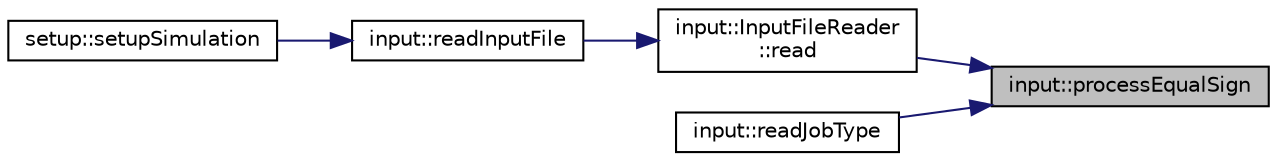 digraph "input::processEqualSign"
{
 // LATEX_PDF_SIZE
  edge [fontname="Helvetica",fontsize="10",labelfontname="Helvetica",labelfontsize="10"];
  node [fontname="Helvetica",fontsize="10",shape=record];
  rankdir="RL";
  Node1 [label="input::processEqualSign",height=0.2,width=0.4,color="black", fillcolor="grey75", style="filled", fontcolor="black",tooltip="process equal sign"];
  Node1 -> Node2 [dir="back",color="midnightblue",fontsize="10",style="solid",fontname="Helvetica"];
  Node2 [label="input::InputFileReader\l::read",height=0.2,width=0.4,color="black", fillcolor="white", style="filled",URL="$classinput_1_1InputFileReader.html#ae54f6d011c394e520c166f690443fff0",tooltip="read input file"];
  Node2 -> Node3 [dir="back",color="midnightblue",fontsize="10",style="solid",fontname="Helvetica"];
  Node3 [label="input::readInputFile",height=0.2,width=0.4,color="black", fillcolor="white", style="filled",URL="$namespaceinput.html#ad355a5d29d8f2cdff9adb86ca1473556",tooltip="wrapper function to construct InputFileReader and call read() and postProcess()"];
  Node3 -> Node4 [dir="back",color="midnightblue",fontsize="10",style="solid",fontname="Helvetica"];
  Node4 [label="setup::setupSimulation",height=0.2,width=0.4,color="black", fillcolor="white", style="filled",URL="$namespacesetup.html#a1c000cdfa46aed7d8018017635915ae1",tooltip="setup the engine"];
  Node1 -> Node5 [dir="back",color="midnightblue",fontsize="10",style="solid",fontname="Helvetica"];
  Node5 [label="input::readJobType",height=0.2,width=0.4,color="black", fillcolor="white", style="filled",URL="$namespaceinput.html#a02565019a6991116a2f4b596fac54012",tooltip="checks if in the input file jobtype keyword is set and calls the corresponding parser"];
}
